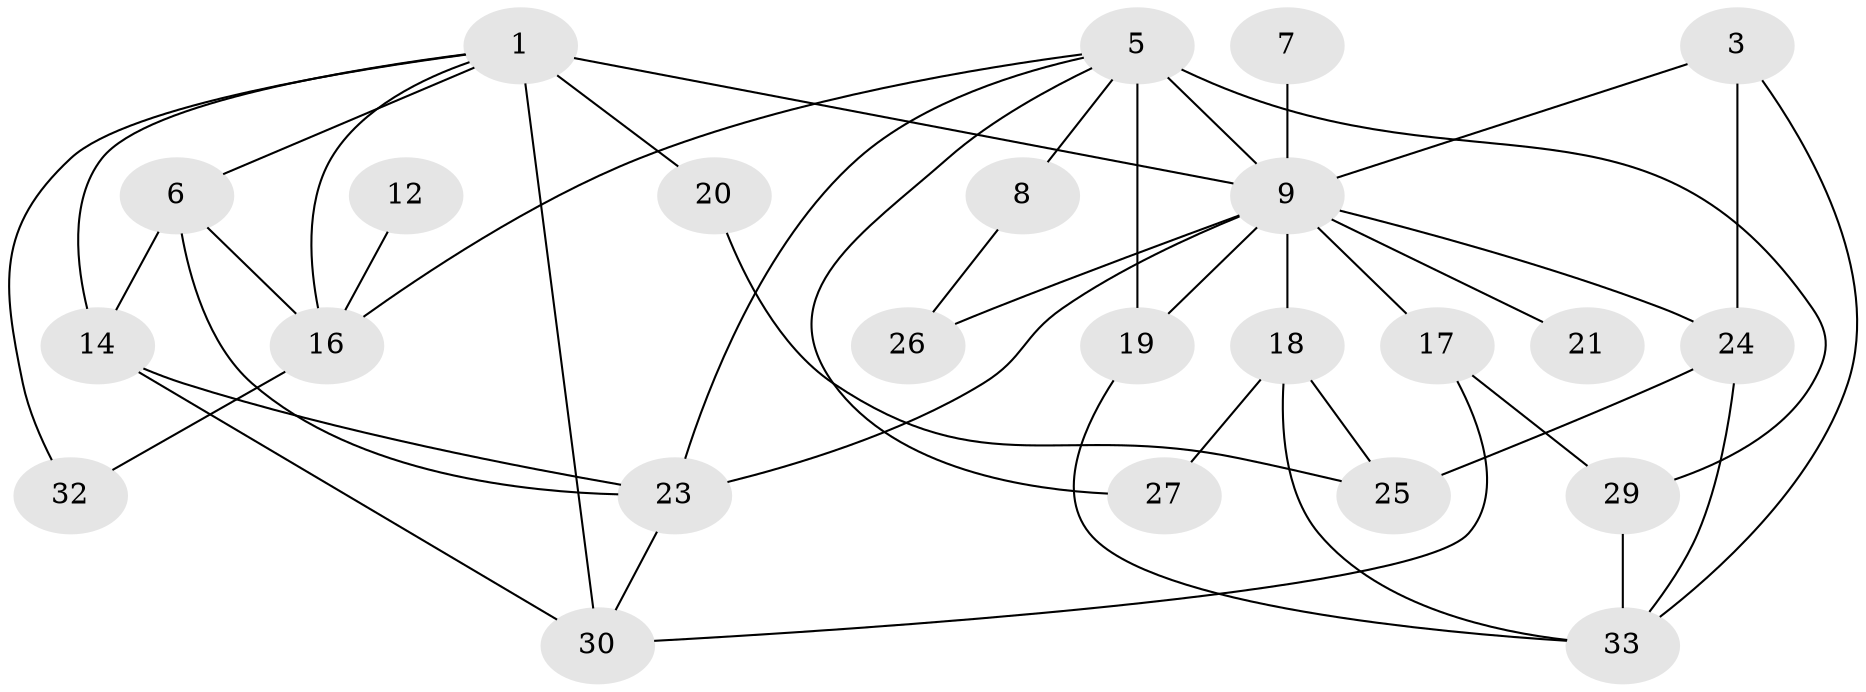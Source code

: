 // original degree distribution, {2: 0.319672131147541, 3: 0.26229508196721313, 0: 0.09836065573770492, 1: 0.16393442622950818, 4: 0.09016393442622951, 5: 0.040983606557377046, 9: 0.00819672131147541, 6: 0.01639344262295082}
// Generated by graph-tools (version 1.1) at 2025/48/03/04/25 22:48:16]
// undirected, 24 vertices, 44 edges
graph export_dot {
  node [color=gray90,style=filled];
  1;
  3;
  5;
  6;
  7;
  8;
  9;
  12;
  14;
  16;
  17;
  18;
  19;
  20;
  21;
  23;
  24;
  25;
  26;
  27;
  29;
  30;
  32;
  33;
  1 -- 6 [weight=1.0];
  1 -- 9 [weight=4.0];
  1 -- 14 [weight=1.0];
  1 -- 16 [weight=2.0];
  1 -- 20 [weight=1.0];
  1 -- 30 [weight=1.0];
  1 -- 32 [weight=1.0];
  3 -- 9 [weight=1.0];
  3 -- 24 [weight=1.0];
  3 -- 33 [weight=1.0];
  5 -- 8 [weight=1.0];
  5 -- 9 [weight=1.0];
  5 -- 16 [weight=1.0];
  5 -- 19 [weight=3.0];
  5 -- 23 [weight=1.0];
  5 -- 27 [weight=1.0];
  5 -- 29 [weight=1.0];
  6 -- 14 [weight=2.0];
  6 -- 16 [weight=3.0];
  6 -- 23 [weight=1.0];
  7 -- 9 [weight=2.0];
  8 -- 26 [weight=1.0];
  9 -- 17 [weight=1.0];
  9 -- 18 [weight=7.0];
  9 -- 19 [weight=3.0];
  9 -- 21 [weight=2.0];
  9 -- 23 [weight=2.0];
  9 -- 24 [weight=1.0];
  9 -- 26 [weight=1.0];
  12 -- 16 [weight=1.0];
  14 -- 23 [weight=1.0];
  14 -- 30 [weight=1.0];
  16 -- 32 [weight=1.0];
  17 -- 29 [weight=1.0];
  17 -- 30 [weight=1.0];
  18 -- 25 [weight=1.0];
  18 -- 27 [weight=1.0];
  18 -- 33 [weight=1.0];
  19 -- 33 [weight=1.0];
  20 -- 25 [weight=1.0];
  23 -- 30 [weight=1.0];
  24 -- 25 [weight=1.0];
  24 -- 33 [weight=1.0];
  29 -- 33 [weight=1.0];
}
